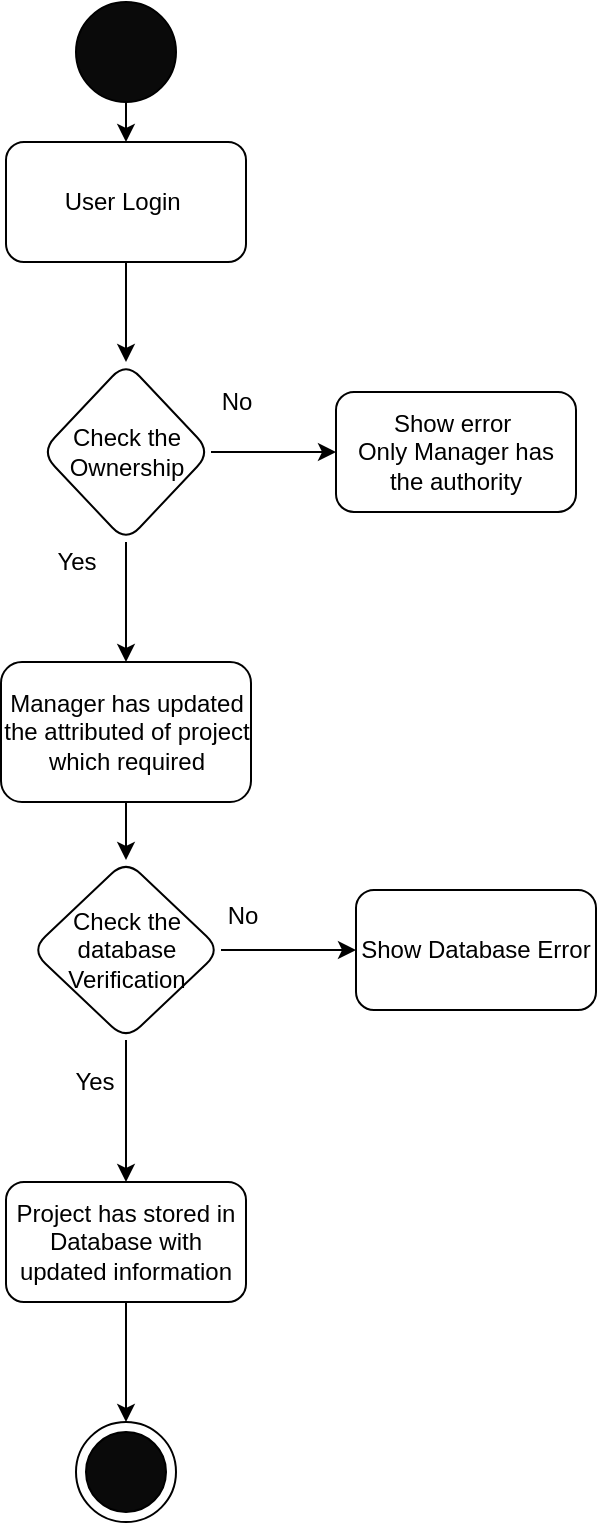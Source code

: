 <mxfile version="16.4.3" type="device"><diagram id="27Tm1yXQrjyZMH9i8UQP" name="Page-1"><mxGraphModel dx="1108" dy="425" grid="1" gridSize="10" guides="1" tooltips="1" connect="1" arrows="1" fold="1" page="1" pageScale="1" pageWidth="827" pageHeight="1169" math="0" shadow="0"><root><mxCell id="0"/><mxCell id="1" parent="0"/><mxCell id="4ABoyI-GcA0nUNATqv_6-1" style="edgeStyle=orthogonalEdgeStyle;rounded=0;orthogonalLoop=1;jettySize=auto;html=1;exitX=0.5;exitY=1;exitDx=0;exitDy=0;entryX=0.5;entryY=0;entryDx=0;entryDy=0;" edge="1" parent="1" source="4ABoyI-GcA0nUNATqv_6-2" target="4ABoyI-GcA0nUNATqv_6-4"><mxGeometry relative="1" as="geometry"/></mxCell><mxCell id="4ABoyI-GcA0nUNATqv_6-2" value="" style="ellipse;whiteSpace=wrap;html=1;aspect=fixed;fillColor=#0A0A0A;" vertex="1" parent="1"><mxGeometry x="180" y="110" width="50" height="50" as="geometry"/></mxCell><mxCell id="4ABoyI-GcA0nUNATqv_6-3" value="" style="edgeStyle=orthogonalEdgeStyle;rounded=0;orthogonalLoop=1;jettySize=auto;html=1;" edge="1" parent="1" source="4ABoyI-GcA0nUNATqv_6-4" target="4ABoyI-GcA0nUNATqv_6-9"><mxGeometry relative="1" as="geometry"/></mxCell><mxCell id="4ABoyI-GcA0nUNATqv_6-4" value="User Login&amp;nbsp;" style="rounded=1;whiteSpace=wrap;html=1;fillColor=#FFFFFF;" vertex="1" parent="1"><mxGeometry x="145" y="180" width="120" height="60" as="geometry"/></mxCell><mxCell id="4ABoyI-GcA0nUNATqv_6-5" value="" style="ellipse;whiteSpace=wrap;html=1;aspect=fixed;fillColor=#FFFFFF;" vertex="1" parent="1"><mxGeometry x="180" y="820" width="50" height="50" as="geometry"/></mxCell><mxCell id="4ABoyI-GcA0nUNATqv_6-6" value="" style="ellipse;whiteSpace=wrap;html=1;aspect=fixed;fillColor=#0A0A0A;" vertex="1" parent="1"><mxGeometry x="185" y="825" width="40" height="40" as="geometry"/></mxCell><mxCell id="4ABoyI-GcA0nUNATqv_6-7" value="" style="edgeStyle=orthogonalEdgeStyle;rounded=0;orthogonalLoop=1;jettySize=auto;html=1;" edge="1" parent="1" source="4ABoyI-GcA0nUNATqv_6-9" target="4ABoyI-GcA0nUNATqv_6-10"><mxGeometry relative="1" as="geometry"/></mxCell><mxCell id="4ABoyI-GcA0nUNATqv_6-8" value="" style="edgeStyle=orthogonalEdgeStyle;rounded=0;orthogonalLoop=1;jettySize=auto;html=1;" edge="1" parent="1" source="4ABoyI-GcA0nUNATqv_6-9" target="4ABoyI-GcA0nUNATqv_6-14"><mxGeometry relative="1" as="geometry"/></mxCell><mxCell id="4ABoyI-GcA0nUNATqv_6-9" value="Check the Ownership" style="rhombus;whiteSpace=wrap;html=1;fillColor=#FFFFFF;rounded=1;" vertex="1" parent="1"><mxGeometry x="162.5" y="290" width="85" height="90" as="geometry"/></mxCell><mxCell id="4ABoyI-GcA0nUNATqv_6-10" value="Show error&amp;nbsp;&lt;br&gt;Only Manager has the authority" style="whiteSpace=wrap;html=1;fillColor=#FFFFFF;rounded=1;" vertex="1" parent="1"><mxGeometry x="310" y="305" width="120" height="60" as="geometry"/></mxCell><mxCell id="4ABoyI-GcA0nUNATqv_6-11" value="No" style="text;html=1;align=center;verticalAlign=middle;resizable=0;points=[];autosize=1;strokeColor=none;fillColor=none;" vertex="1" parent="1"><mxGeometry x="245" y="300" width="30" height="20" as="geometry"/></mxCell><mxCell id="4ABoyI-GcA0nUNATqv_6-12" value="Yes" style="text;html=1;align=center;verticalAlign=middle;resizable=0;points=[];autosize=1;strokeColor=none;fillColor=none;" vertex="1" parent="1"><mxGeometry x="160" y="380" width="40" height="20" as="geometry"/></mxCell><mxCell id="4ABoyI-GcA0nUNATqv_6-13" value="" style="edgeStyle=orthogonalEdgeStyle;rounded=0;orthogonalLoop=1;jettySize=auto;html=1;" edge="1" parent="1" source="4ABoyI-GcA0nUNATqv_6-14" target="4ABoyI-GcA0nUNATqv_6-17"><mxGeometry relative="1" as="geometry"/></mxCell><mxCell id="4ABoyI-GcA0nUNATqv_6-14" value="Manager has updated the attributed of project which required" style="whiteSpace=wrap;html=1;fillColor=#FFFFFF;rounded=1;" vertex="1" parent="1"><mxGeometry x="142.5" y="440" width="125" height="70" as="geometry"/></mxCell><mxCell id="4ABoyI-GcA0nUNATqv_6-15" value="" style="edgeStyle=orthogonalEdgeStyle;rounded=0;orthogonalLoop=1;jettySize=auto;html=1;" edge="1" parent="1" source="4ABoyI-GcA0nUNATqv_6-17" target="4ABoyI-GcA0nUNATqv_6-18"><mxGeometry relative="1" as="geometry"/></mxCell><mxCell id="4ABoyI-GcA0nUNATqv_6-16" value="" style="edgeStyle=orthogonalEdgeStyle;rounded=0;orthogonalLoop=1;jettySize=auto;html=1;" edge="1" parent="1" source="4ABoyI-GcA0nUNATqv_6-17" target="4ABoyI-GcA0nUNATqv_6-21"><mxGeometry relative="1" as="geometry"/></mxCell><mxCell id="4ABoyI-GcA0nUNATqv_6-17" value="Check the database Verification" style="rhombus;whiteSpace=wrap;html=1;fillColor=#FFFFFF;rounded=1;" vertex="1" parent="1"><mxGeometry x="157.5" y="539" width="95" height="90" as="geometry"/></mxCell><mxCell id="4ABoyI-GcA0nUNATqv_6-18" value="Show Database Error" style="whiteSpace=wrap;html=1;fillColor=#FFFFFF;rounded=1;" vertex="1" parent="1"><mxGeometry x="320" y="554" width="120" height="60" as="geometry"/></mxCell><mxCell id="4ABoyI-GcA0nUNATqv_6-19" value="No" style="text;html=1;align=center;verticalAlign=middle;resizable=0;points=[];autosize=1;strokeColor=none;fillColor=none;" vertex="1" parent="1"><mxGeometry x="248" y="557" width="30" height="20" as="geometry"/></mxCell><mxCell id="4ABoyI-GcA0nUNATqv_6-20" style="edgeStyle=orthogonalEdgeStyle;rounded=0;orthogonalLoop=1;jettySize=auto;html=1;exitX=0.5;exitY=1;exitDx=0;exitDy=0;entryX=0.5;entryY=0;entryDx=0;entryDy=0;" edge="1" parent="1" source="4ABoyI-GcA0nUNATqv_6-21" target="4ABoyI-GcA0nUNATqv_6-5"><mxGeometry relative="1" as="geometry"/></mxCell><mxCell id="4ABoyI-GcA0nUNATqv_6-21" value="Project has stored in Database with updated information" style="whiteSpace=wrap;html=1;fillColor=#FFFFFF;rounded=1;" vertex="1" parent="1"><mxGeometry x="145" y="700" width="120" height="60" as="geometry"/></mxCell><mxCell id="4ABoyI-GcA0nUNATqv_6-22" value="Yes" style="text;html=1;align=center;verticalAlign=middle;resizable=0;points=[];autosize=1;strokeColor=none;fillColor=none;" vertex="1" parent="1"><mxGeometry x="169" y="640" width="40" height="20" as="geometry"/></mxCell></root></mxGraphModel></diagram></mxfile>